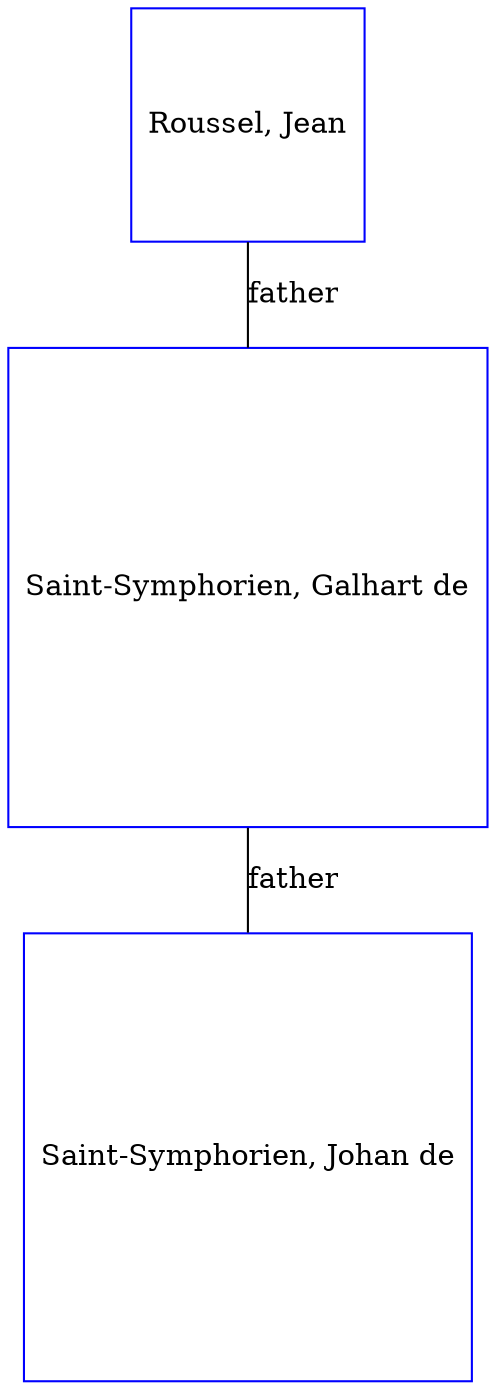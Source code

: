 digraph D {
    edge [dir=none];    node [shape=box];    "016222"   [label="Saint-Symphorien, Johan de", shape=box, regular=1, color="blue"] ;
"010308"   [label="Saint-Symphorien, Galhart de", shape=box, regular=1, color="blue"] ;
"010310"   [label="Roussel, Jean", shape=box, regular=1, color="blue"] ;
010308->016222 [label="father",arrowsize=0.0]; 
010310->010308 [label="father",arrowsize=0.0]; 
}